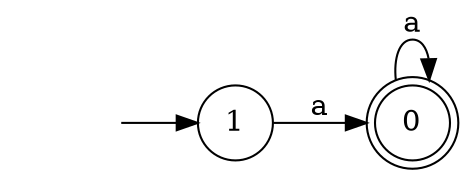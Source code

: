 digraph Automaton {
  rankdir = LR;
0 [shape=doublecircle]; 
  0 -> 0 [label="a"];
node [shape=circle];
  initial [shape=plaintext,label=""];
  initial -> 1
  1 -> 0 [label="a"];
}

